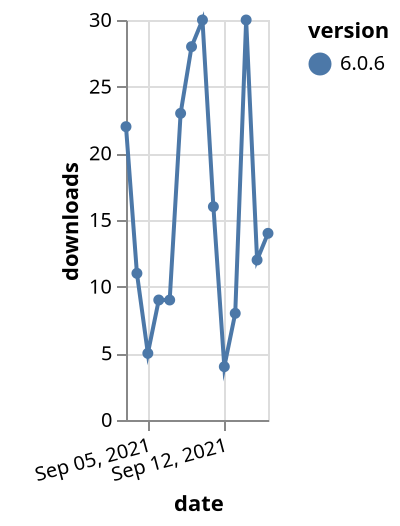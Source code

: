 {"$schema": "https://vega.github.io/schema/vega-lite/v5.json", "description": "A simple bar chart with embedded data.", "data": {"values": [{"date": "2021-09-03", "total": 45860, "delta": 22, "version": "6.0.6"}, {"date": "2021-09-04", "total": 45871, "delta": 11, "version": "6.0.6"}, {"date": "2021-09-05", "total": 45876, "delta": 5, "version": "6.0.6"}, {"date": "2021-09-06", "total": 45885, "delta": 9, "version": "6.0.6"}, {"date": "2021-09-07", "total": 45894, "delta": 9, "version": "6.0.6"}, {"date": "2021-09-08", "total": 45917, "delta": 23, "version": "6.0.6"}, {"date": "2021-09-09", "total": 45945, "delta": 28, "version": "6.0.6"}, {"date": "2021-09-10", "total": 45975, "delta": 30, "version": "6.0.6"}, {"date": "2021-09-11", "total": 45991, "delta": 16, "version": "6.0.6"}, {"date": "2021-09-12", "total": 45995, "delta": 4, "version": "6.0.6"}, {"date": "2021-09-13", "total": 46003, "delta": 8, "version": "6.0.6"}, {"date": "2021-09-14", "total": 46033, "delta": 30, "version": "6.0.6"}, {"date": "2021-09-15", "total": 46045, "delta": 12, "version": "6.0.6"}, {"date": "2021-09-16", "total": 46059, "delta": 14, "version": "6.0.6"}]}, "width": "container", "mark": {"type": "line", "point": {"filled": true}}, "encoding": {"x": {"field": "date", "type": "temporal", "timeUnit": "yearmonthdate", "title": "date", "axis": {"labelAngle": -15}}, "y": {"field": "delta", "type": "quantitative", "title": "downloads"}, "color": {"field": "version", "type": "nominal"}, "tooltip": {"field": "delta"}}}